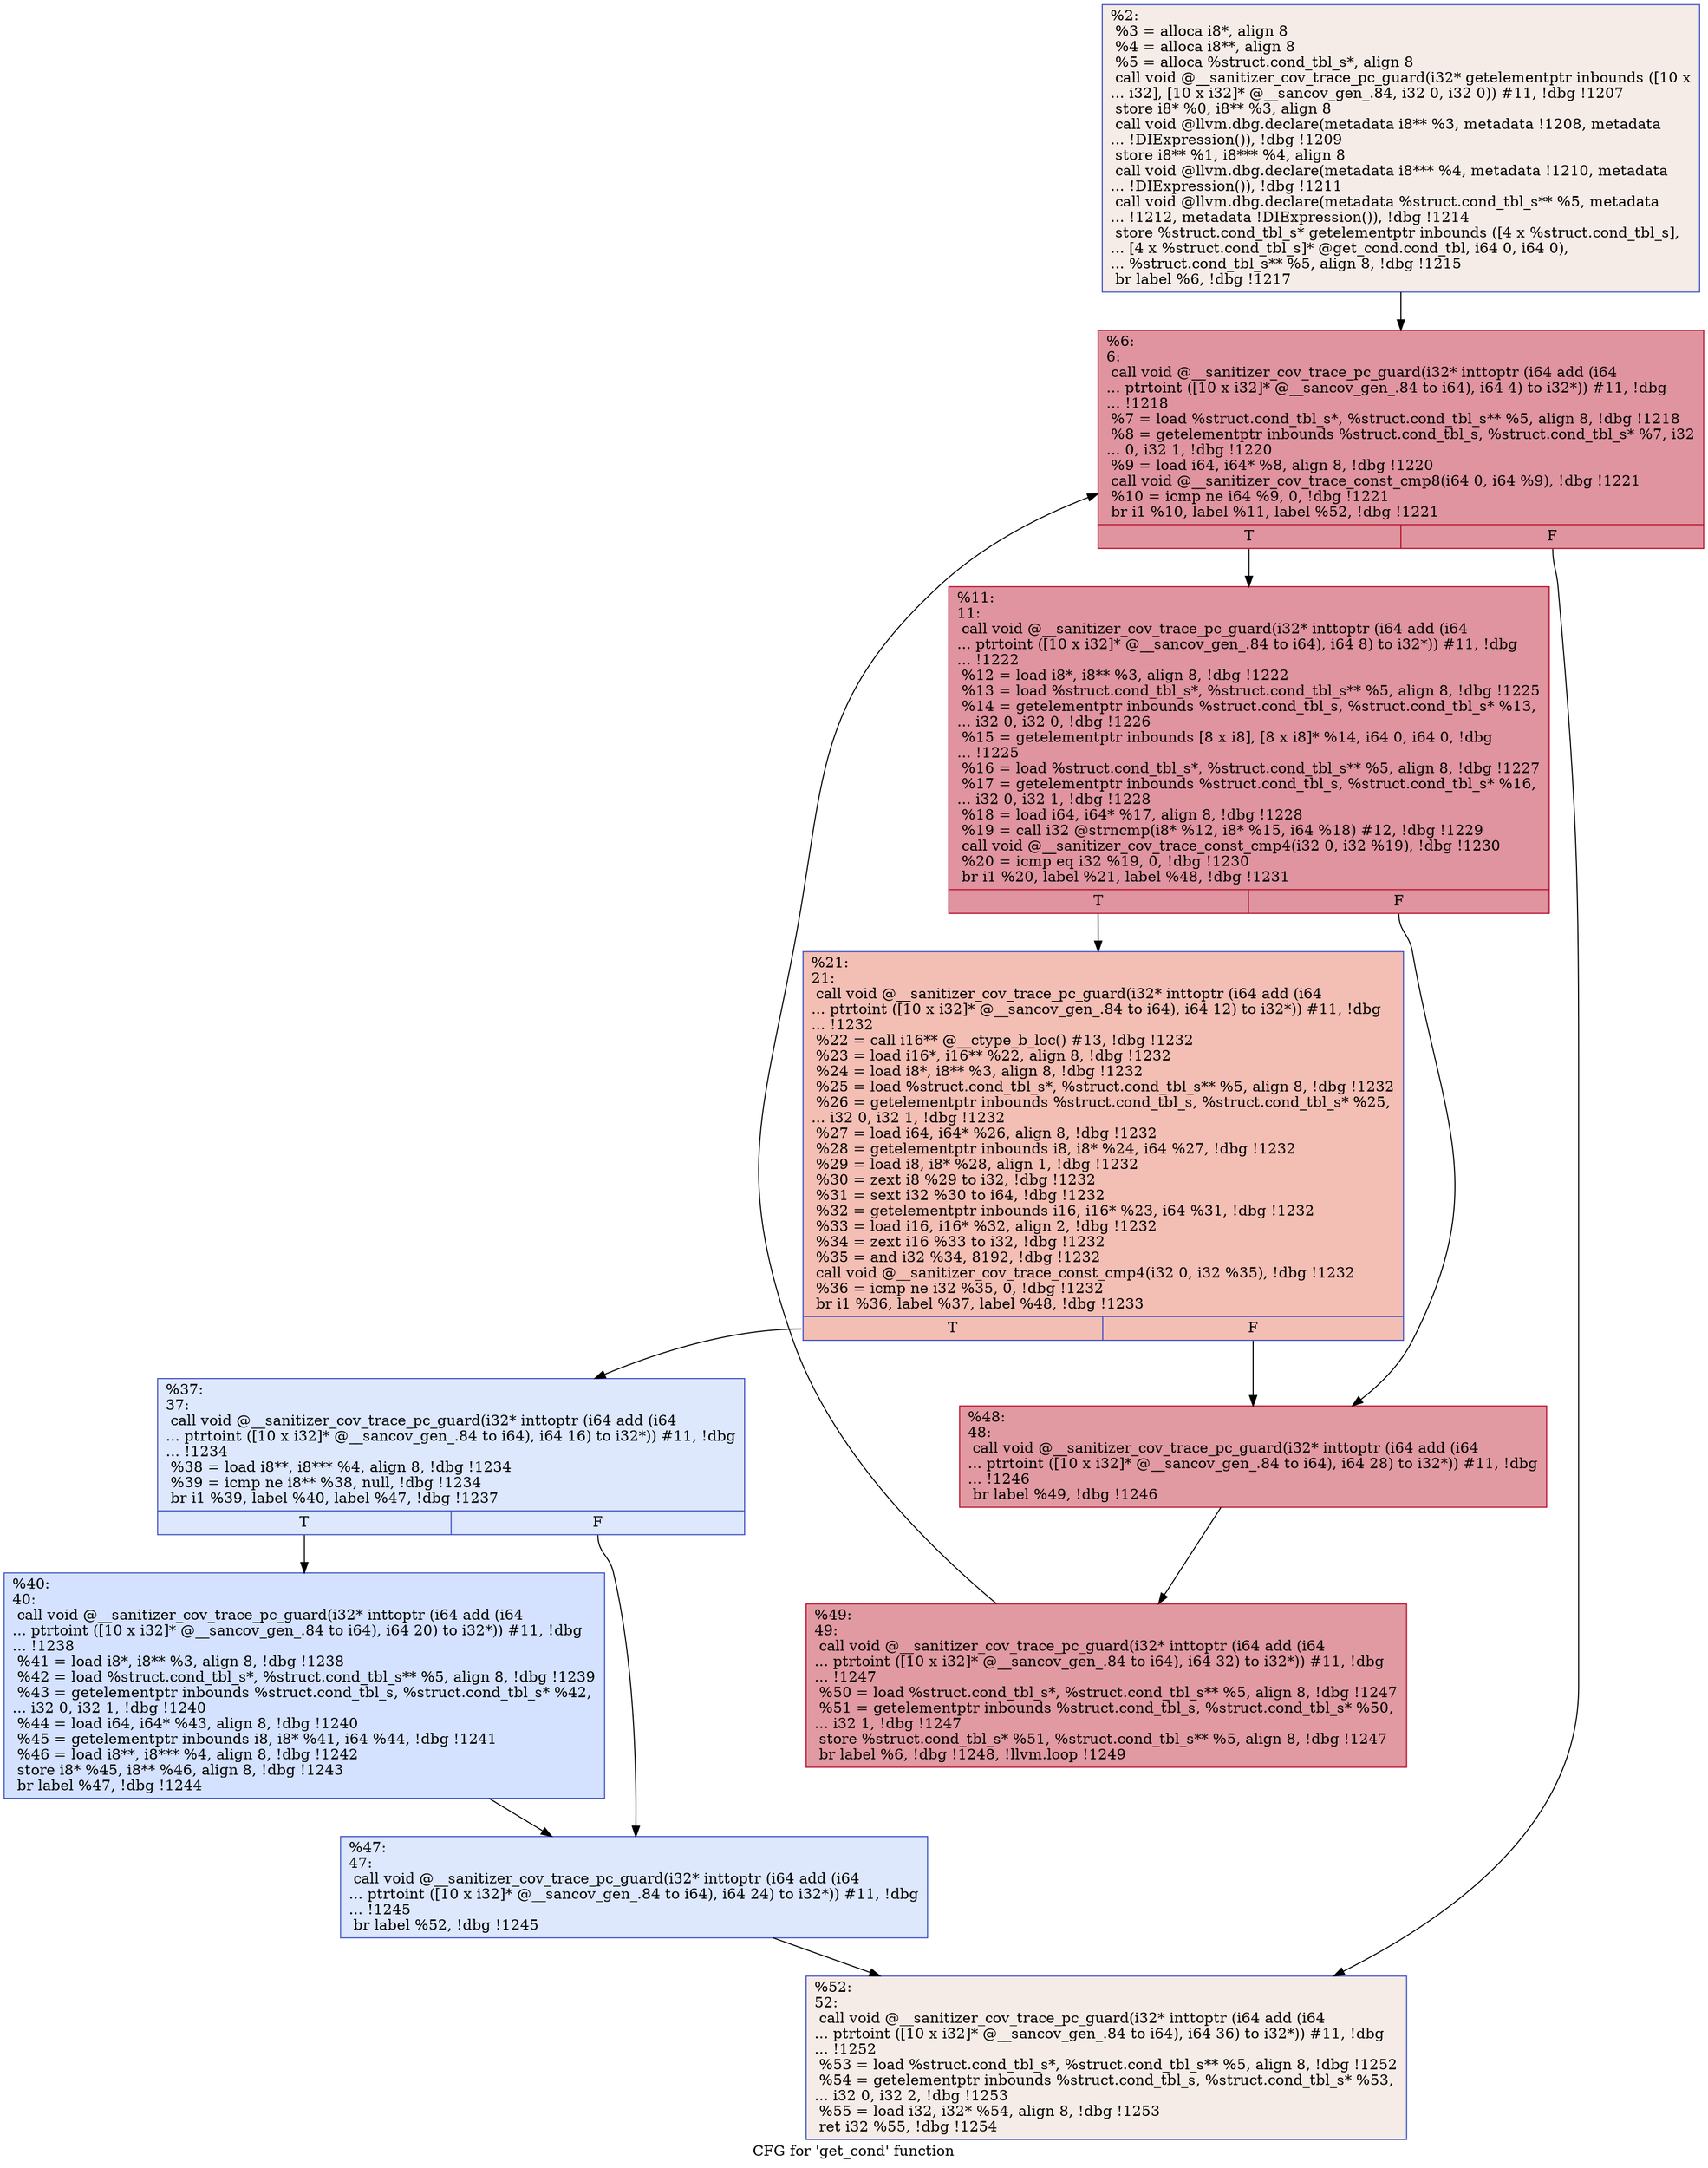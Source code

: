 digraph "CFG for 'get_cond' function" {
	label="CFG for 'get_cond' function";

	Node0x564cce307d50 [shape=record,color="#3d50c3ff", style=filled, fillcolor="#ead5c970",label="{%2:\l  %3 = alloca i8*, align 8\l  %4 = alloca i8**, align 8\l  %5 = alloca %struct.cond_tbl_s*, align 8\l  call void @__sanitizer_cov_trace_pc_guard(i32* getelementptr inbounds ([10 x\l... i32], [10 x i32]* @__sancov_gen_.84, i32 0, i32 0)) #11, !dbg !1207\l  store i8* %0, i8** %3, align 8\l  call void @llvm.dbg.declare(metadata i8** %3, metadata !1208, metadata\l... !DIExpression()), !dbg !1209\l  store i8** %1, i8*** %4, align 8\l  call void @llvm.dbg.declare(metadata i8*** %4, metadata !1210, metadata\l... !DIExpression()), !dbg !1211\l  call void @llvm.dbg.declare(metadata %struct.cond_tbl_s** %5, metadata\l... !1212, metadata !DIExpression()), !dbg !1214\l  store %struct.cond_tbl_s* getelementptr inbounds ([4 x %struct.cond_tbl_s],\l... [4 x %struct.cond_tbl_s]* @get_cond.cond_tbl, i64 0, i64 0),\l... %struct.cond_tbl_s** %5, align 8, !dbg !1215\l  br label %6, !dbg !1217\l}"];
	Node0x564cce307d50 -> Node0x564cce307e00;
	Node0x564cce307e00 [shape=record,color="#b70d28ff", style=filled, fillcolor="#b70d2870",label="{%6:\l6:                                                \l  call void @__sanitizer_cov_trace_pc_guard(i32* inttoptr (i64 add (i64\l... ptrtoint ([10 x i32]* @__sancov_gen_.84 to i64), i64 4) to i32*)) #11, !dbg\l... !1218\l  %7 = load %struct.cond_tbl_s*, %struct.cond_tbl_s** %5, align 8, !dbg !1218\l  %8 = getelementptr inbounds %struct.cond_tbl_s, %struct.cond_tbl_s* %7, i32\l... 0, i32 1, !dbg !1220\l  %9 = load i64, i64* %8, align 8, !dbg !1220\l  call void @__sanitizer_cov_trace_const_cmp8(i64 0, i64 %9), !dbg !1221\l  %10 = icmp ne i64 %9, 0, !dbg !1221\l  br i1 %10, label %11, label %52, !dbg !1221\l|{<s0>T|<s1>F}}"];
	Node0x564cce307e00:s0 -> Node0x564cce307e50;
	Node0x564cce307e00:s1 -> Node0x564cce308080;
	Node0x564cce307e50 [shape=record,color="#b70d28ff", style=filled, fillcolor="#b70d2870",label="{%11:\l11:                                               \l  call void @__sanitizer_cov_trace_pc_guard(i32* inttoptr (i64 add (i64\l... ptrtoint ([10 x i32]* @__sancov_gen_.84 to i64), i64 8) to i32*)) #11, !dbg\l... !1222\l  %12 = load i8*, i8** %3, align 8, !dbg !1222\l  %13 = load %struct.cond_tbl_s*, %struct.cond_tbl_s** %5, align 8, !dbg !1225\l  %14 = getelementptr inbounds %struct.cond_tbl_s, %struct.cond_tbl_s* %13,\l... i32 0, i32 0, !dbg !1226\l  %15 = getelementptr inbounds [8 x i8], [8 x i8]* %14, i64 0, i64 0, !dbg\l... !1225\l  %16 = load %struct.cond_tbl_s*, %struct.cond_tbl_s** %5, align 8, !dbg !1227\l  %17 = getelementptr inbounds %struct.cond_tbl_s, %struct.cond_tbl_s* %16,\l... i32 0, i32 1, !dbg !1228\l  %18 = load i64, i64* %17, align 8, !dbg !1228\l  %19 = call i32 @strncmp(i8* %12, i8* %15, i64 %18) #12, !dbg !1229\l  call void @__sanitizer_cov_trace_const_cmp4(i32 0, i32 %19), !dbg !1230\l  %20 = icmp eq i32 %19, 0, !dbg !1230\l  br i1 %20, label %21, label %48, !dbg !1231\l|{<s0>T|<s1>F}}"];
	Node0x564cce307e50:s0 -> Node0x564cce307ea0;
	Node0x564cce307e50:s1 -> Node0x564cce307fe0;
	Node0x564cce307ea0 [shape=record,color="#3d50c3ff", style=filled, fillcolor="#e36c5570",label="{%21:\l21:                                               \l  call void @__sanitizer_cov_trace_pc_guard(i32* inttoptr (i64 add (i64\l... ptrtoint ([10 x i32]* @__sancov_gen_.84 to i64), i64 12) to i32*)) #11, !dbg\l... !1232\l  %22 = call i16** @__ctype_b_loc() #13, !dbg !1232\l  %23 = load i16*, i16** %22, align 8, !dbg !1232\l  %24 = load i8*, i8** %3, align 8, !dbg !1232\l  %25 = load %struct.cond_tbl_s*, %struct.cond_tbl_s** %5, align 8, !dbg !1232\l  %26 = getelementptr inbounds %struct.cond_tbl_s, %struct.cond_tbl_s* %25,\l... i32 0, i32 1, !dbg !1232\l  %27 = load i64, i64* %26, align 8, !dbg !1232\l  %28 = getelementptr inbounds i8, i8* %24, i64 %27, !dbg !1232\l  %29 = load i8, i8* %28, align 1, !dbg !1232\l  %30 = zext i8 %29 to i32, !dbg !1232\l  %31 = sext i32 %30 to i64, !dbg !1232\l  %32 = getelementptr inbounds i16, i16* %23, i64 %31, !dbg !1232\l  %33 = load i16, i16* %32, align 2, !dbg !1232\l  %34 = zext i16 %33 to i32, !dbg !1232\l  %35 = and i32 %34, 8192, !dbg !1232\l  call void @__sanitizer_cov_trace_const_cmp4(i32 0, i32 %35), !dbg !1232\l  %36 = icmp ne i32 %35, 0, !dbg !1232\l  br i1 %36, label %37, label %48, !dbg !1233\l|{<s0>T|<s1>F}}"];
	Node0x564cce307ea0:s0 -> Node0x564cce307ef0;
	Node0x564cce307ea0:s1 -> Node0x564cce307fe0;
	Node0x564cce307ef0 [shape=record,color="#3d50c3ff", style=filled, fillcolor="#b2ccfb70",label="{%37:\l37:                                               \l  call void @__sanitizer_cov_trace_pc_guard(i32* inttoptr (i64 add (i64\l... ptrtoint ([10 x i32]* @__sancov_gen_.84 to i64), i64 16) to i32*)) #11, !dbg\l... !1234\l  %38 = load i8**, i8*** %4, align 8, !dbg !1234\l  %39 = icmp ne i8** %38, null, !dbg !1234\l  br i1 %39, label %40, label %47, !dbg !1237\l|{<s0>T|<s1>F}}"];
	Node0x564cce307ef0:s0 -> Node0x564cce307f40;
	Node0x564cce307ef0:s1 -> Node0x564cce307f90;
	Node0x564cce307f40 [shape=record,color="#3d50c3ff", style=filled, fillcolor="#9ebeff70",label="{%40:\l40:                                               \l  call void @__sanitizer_cov_trace_pc_guard(i32* inttoptr (i64 add (i64\l... ptrtoint ([10 x i32]* @__sancov_gen_.84 to i64), i64 20) to i32*)) #11, !dbg\l... !1238\l  %41 = load i8*, i8** %3, align 8, !dbg !1238\l  %42 = load %struct.cond_tbl_s*, %struct.cond_tbl_s** %5, align 8, !dbg !1239\l  %43 = getelementptr inbounds %struct.cond_tbl_s, %struct.cond_tbl_s* %42,\l... i32 0, i32 1, !dbg !1240\l  %44 = load i64, i64* %43, align 8, !dbg !1240\l  %45 = getelementptr inbounds i8, i8* %41, i64 %44, !dbg !1241\l  %46 = load i8**, i8*** %4, align 8, !dbg !1242\l  store i8* %45, i8** %46, align 8, !dbg !1243\l  br label %47, !dbg !1244\l}"];
	Node0x564cce307f40 -> Node0x564cce307f90;
	Node0x564cce307f90 [shape=record,color="#3d50c3ff", style=filled, fillcolor="#b2ccfb70",label="{%47:\l47:                                               \l  call void @__sanitizer_cov_trace_pc_guard(i32* inttoptr (i64 add (i64\l... ptrtoint ([10 x i32]* @__sancov_gen_.84 to i64), i64 24) to i32*)) #11, !dbg\l... !1245\l  br label %52, !dbg !1245\l}"];
	Node0x564cce307f90 -> Node0x564cce308080;
	Node0x564cce307fe0 [shape=record,color="#b70d28ff", style=filled, fillcolor="#bb1b2c70",label="{%48:\l48:                                               \l  call void @__sanitizer_cov_trace_pc_guard(i32* inttoptr (i64 add (i64\l... ptrtoint ([10 x i32]* @__sancov_gen_.84 to i64), i64 28) to i32*)) #11, !dbg\l... !1246\l  br label %49, !dbg !1246\l}"];
	Node0x564cce307fe0 -> Node0x564cce308030;
	Node0x564cce308030 [shape=record,color="#b70d28ff", style=filled, fillcolor="#bb1b2c70",label="{%49:\l49:                                               \l  call void @__sanitizer_cov_trace_pc_guard(i32* inttoptr (i64 add (i64\l... ptrtoint ([10 x i32]* @__sancov_gen_.84 to i64), i64 32) to i32*)) #11, !dbg\l... !1247\l  %50 = load %struct.cond_tbl_s*, %struct.cond_tbl_s** %5, align 8, !dbg !1247\l  %51 = getelementptr inbounds %struct.cond_tbl_s, %struct.cond_tbl_s* %50,\l... i32 1, !dbg !1247\l  store %struct.cond_tbl_s* %51, %struct.cond_tbl_s** %5, align 8, !dbg !1247\l  br label %6, !dbg !1248, !llvm.loop !1249\l}"];
	Node0x564cce308030 -> Node0x564cce307e00;
	Node0x564cce308080 [shape=record,color="#3d50c3ff", style=filled, fillcolor="#ead5c970",label="{%52:\l52:                                               \l  call void @__sanitizer_cov_trace_pc_guard(i32* inttoptr (i64 add (i64\l... ptrtoint ([10 x i32]* @__sancov_gen_.84 to i64), i64 36) to i32*)) #11, !dbg\l... !1252\l  %53 = load %struct.cond_tbl_s*, %struct.cond_tbl_s** %5, align 8, !dbg !1252\l  %54 = getelementptr inbounds %struct.cond_tbl_s, %struct.cond_tbl_s* %53,\l... i32 0, i32 2, !dbg !1253\l  %55 = load i32, i32* %54, align 8, !dbg !1253\l  ret i32 %55, !dbg !1254\l}"];
}

